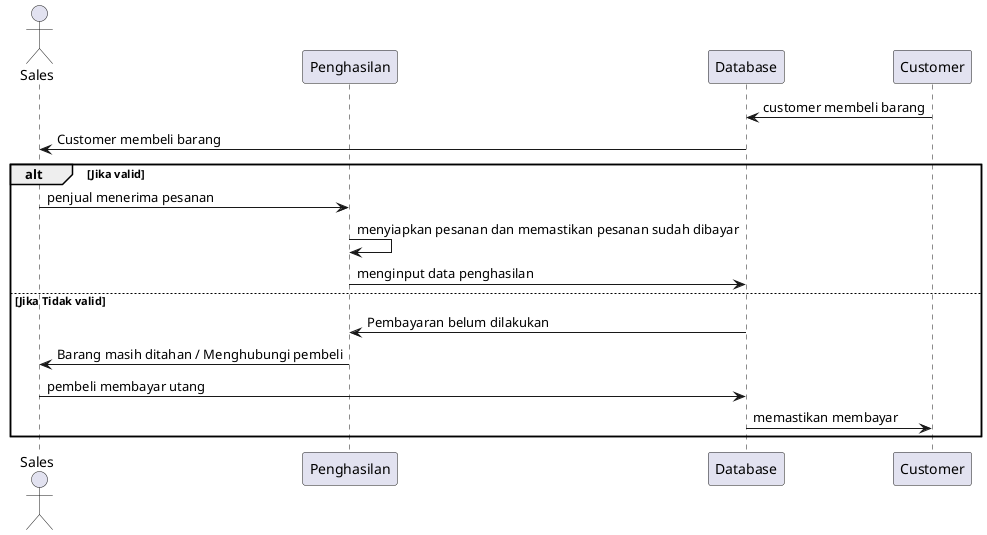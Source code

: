@startuml
actor Sales
participant "Penghasilan" as hasil 
participant "Database" as DB
participant "Customer" as pembeli
pembeli -> DB: customer membeli barang
DB -> Sales: Customer membeli barang

alt Jika valid
    Sales -> hasil: penjual menerima pesanan 
    hasil -> hasil: menyiapkan pesanan dan memastikan pesanan sudah dibayar
    hasil -> DB: menginput data penghasilan
else Jika Tidak valid
    DB -> hasil: Pembayaran belum dilakukan 
    hasil -> Sales: Barang masih ditahan / Menghubungi pembeli
    Sales -> DB: pembeli membayar utang 
    DB -> pembeli: memastikan membayar
end
@enduml